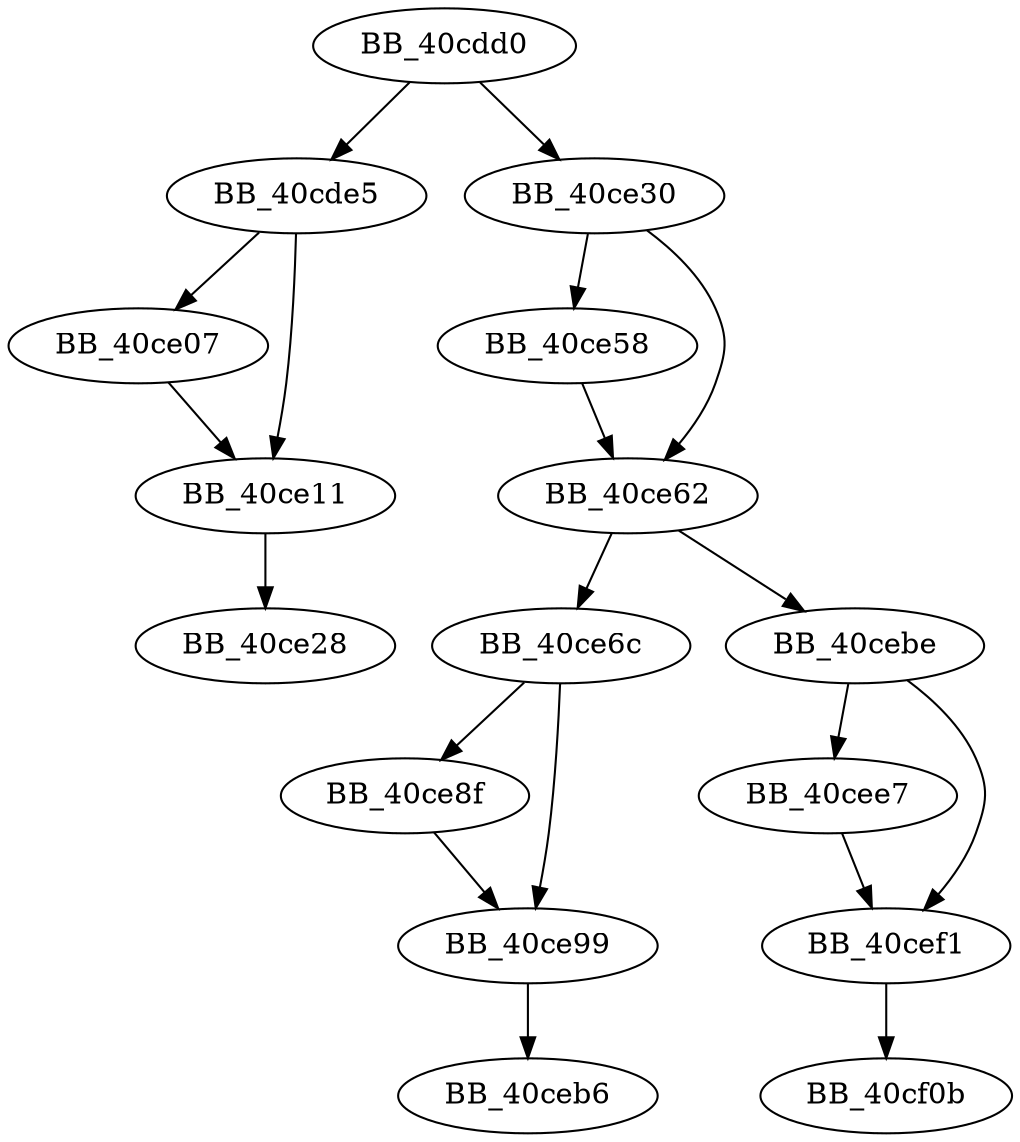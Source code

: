 DiGraph sub_40CDD0{
BB_40cdd0->BB_40cde5
BB_40cdd0->BB_40ce30
BB_40cde5->BB_40ce07
BB_40cde5->BB_40ce11
BB_40ce07->BB_40ce11
BB_40ce11->BB_40ce28
BB_40ce30->BB_40ce58
BB_40ce30->BB_40ce62
BB_40ce58->BB_40ce62
BB_40ce62->BB_40ce6c
BB_40ce62->BB_40cebe
BB_40ce6c->BB_40ce8f
BB_40ce6c->BB_40ce99
BB_40ce8f->BB_40ce99
BB_40ce99->BB_40ceb6
BB_40cebe->BB_40cee7
BB_40cebe->BB_40cef1
BB_40cee7->BB_40cef1
BB_40cef1->BB_40cf0b
}
